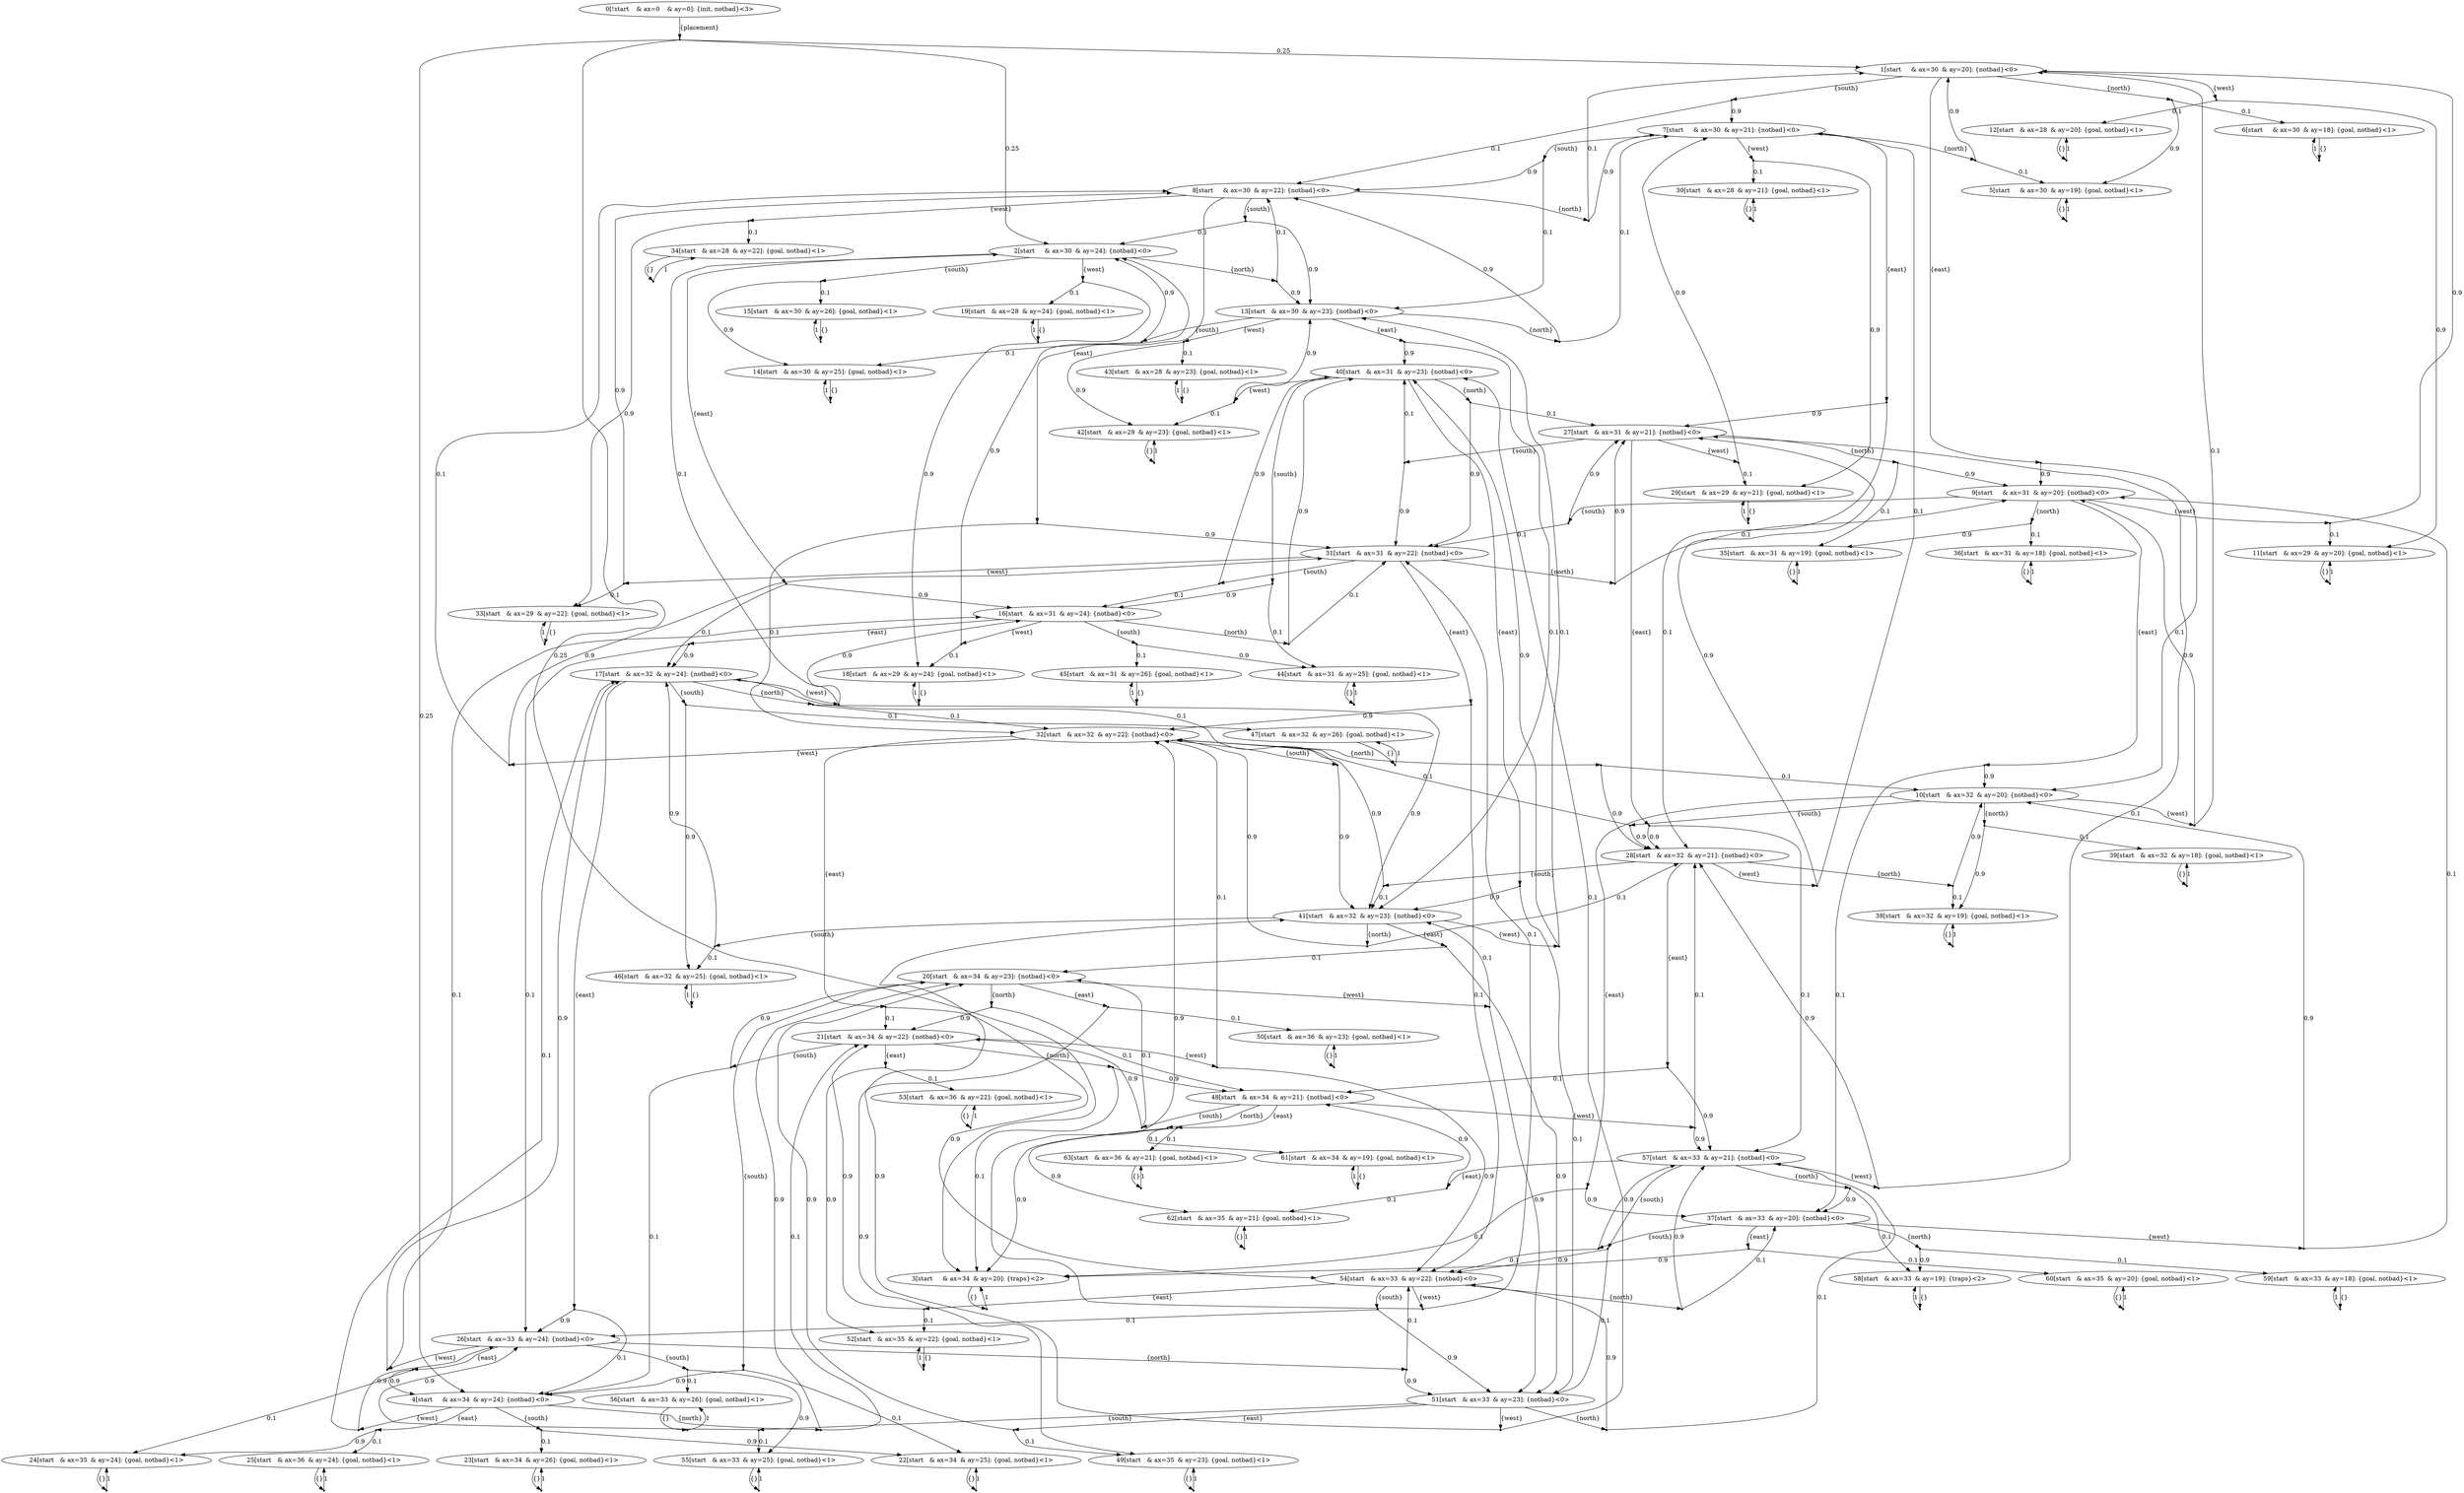 digraph model {
	0 [ label = "0[!start	& ax=0	& ay=0]: {init, notbad}<3>" ];
	1 [ label = "1[start	& ax=30	& ay=20]: {notbad}<0>" ];
	2 [ label = "2[start	& ax=30	& ay=24]: {notbad}<0>" ];
	3 [ label = "3[start	& ax=34	& ay=20]: {traps}<2>" ];
	4 [ label = "4[start	& ax=34	& ay=24]: {notbad}<0>" ];
	5 [ label = "5[start	& ax=30	& ay=19]: {goal, notbad}<1>" ];
	6 [ label = "6[start	& ax=30	& ay=18]: {goal, notbad}<1>" ];
	7 [ label = "7[start	& ax=30	& ay=21]: {notbad}<0>" ];
	8 [ label = "8[start	& ax=30	& ay=22]: {notbad}<0>" ];
	9 [ label = "9[start	& ax=31	& ay=20]: {notbad}<0>" ];
	10 [ label = "10[start	& ax=32	& ay=20]: {notbad}<0>" ];
	11 [ label = "11[start	& ax=29	& ay=20]: {goal, notbad}<1>" ];
	12 [ label = "12[start	& ax=28	& ay=20]: {goal, notbad}<1>" ];
	13 [ label = "13[start	& ax=30	& ay=23]: {notbad}<0>" ];
	14 [ label = "14[start	& ax=30	& ay=25]: {goal, notbad}<1>" ];
	15 [ label = "15[start	& ax=30	& ay=26]: {goal, notbad}<1>" ];
	16 [ label = "16[start	& ax=31	& ay=24]: {notbad}<0>" ];
	17 [ label = "17[start	& ax=32	& ay=24]: {notbad}<0>" ];
	18 [ label = "18[start	& ax=29	& ay=24]: {goal, notbad}<1>" ];
	19 [ label = "19[start	& ax=28	& ay=24]: {goal, notbad}<1>" ];
	20 [ label = "20[start	& ax=34	& ay=23]: {notbad}<0>" ];
	21 [ label = "21[start	& ax=34	& ay=22]: {notbad}<0>" ];
	22 [ label = "22[start	& ax=34	& ay=25]: {goal, notbad}<1>" ];
	23 [ label = "23[start	& ax=34	& ay=26]: {goal, notbad}<1>" ];
	24 [ label = "24[start	& ax=35	& ay=24]: {goal, notbad}<1>" ];
	25 [ label = "25[start	& ax=36	& ay=24]: {goal, notbad}<1>" ];
	26 [ label = "26[start	& ax=33	& ay=24]: {notbad}<0>" ];
	27 [ label = "27[start	& ax=31	& ay=21]: {notbad}<0>" ];
	28 [ label = "28[start	& ax=32	& ay=21]: {notbad}<0>" ];
	29 [ label = "29[start	& ax=29	& ay=21]: {goal, notbad}<1>" ];
	30 [ label = "30[start	& ax=28	& ay=21]: {goal, notbad}<1>" ];
	31 [ label = "31[start	& ax=31	& ay=22]: {notbad}<0>" ];
	32 [ label = "32[start	& ax=32	& ay=22]: {notbad}<0>" ];
	33 [ label = "33[start	& ax=29	& ay=22]: {goal, notbad}<1>" ];
	34 [ label = "34[start	& ax=28	& ay=22]: {goal, notbad}<1>" ];
	35 [ label = "35[start	& ax=31	& ay=19]: {goal, notbad}<1>" ];
	36 [ label = "36[start	& ax=31	& ay=18]: {goal, notbad}<1>" ];
	37 [ label = "37[start	& ax=33	& ay=20]: {notbad}<0>" ];
	38 [ label = "38[start	& ax=32	& ay=19]: {goal, notbad}<1>" ];
	39 [ label = "39[start	& ax=32	& ay=18]: {goal, notbad}<1>" ];
	40 [ label = "40[start	& ax=31	& ay=23]: {notbad}<0>" ];
	41 [ label = "41[start	& ax=32	& ay=23]: {notbad}<0>" ];
	42 [ label = "42[start	& ax=29	& ay=23]: {goal, notbad}<1>" ];
	43 [ label = "43[start	& ax=28	& ay=23]: {goal, notbad}<1>" ];
	44 [ label = "44[start	& ax=31	& ay=25]: {goal, notbad}<1>" ];
	45 [ label = "45[start	& ax=31	& ay=26]: {goal, notbad}<1>" ];
	46 [ label = "46[start	& ax=32	& ay=25]: {goal, notbad}<1>" ];
	47 [ label = "47[start	& ax=32	& ay=26]: {goal, notbad}<1>" ];
	48 [ label = "48[start	& ax=34	& ay=21]: {notbad}<0>" ];
	49 [ label = "49[start	& ax=35	& ay=23]: {goal, notbad}<1>" ];
	50 [ label = "50[start	& ax=36	& ay=23]: {goal, notbad}<1>" ];
	51 [ label = "51[start	& ax=33	& ay=23]: {notbad}<0>" ];
	52 [ label = "52[start	& ax=35	& ay=22]: {goal, notbad}<1>" ];
	53 [ label = "53[start	& ax=36	& ay=22]: {goal, notbad}<1>" ];
	54 [ label = "54[start	& ax=33	& ay=22]: {notbad}<0>" ];
	55 [ label = "55[start	& ax=33	& ay=25]: {goal, notbad}<1>" ];
	56 [ label = "56[start	& ax=33	& ay=26]: {goal, notbad}<1>" ];
	57 [ label = "57[start	& ax=33	& ay=21]: {notbad}<0>" ];
	58 [ label = "58[start	& ax=33	& ay=19]: {traps}<2>" ];
	59 [ label = "59[start	& ax=33	& ay=18]: {goal, notbad}<1>" ];
	60 [ label = "60[start	& ax=35	& ay=20]: {goal, notbad}<1>" ];
	61 [ label = "61[start	& ax=34	& ay=19]: {goal, notbad}<1>" ];
	62 [ label = "62[start	& ax=35	& ay=21]: {goal, notbad}<1>" ];
	63 [ label = "63[start	& ax=36	& ay=21]: {goal, notbad}<1>" ];
	"0c0" [shape = "point"];
	0 -> "0c0" [ label = "{placement}"]
;
	"0c0" -> 1 [ label= "0.25" ];
	"0c0" -> 2 [ label= "0.25" ];
	"0c0" -> 3 [ label= "0.25" ];
	"0c0" -> 4 [ label= "0.25" ];
	"1c0" [shape = "point"];
	1 -> "1c0" [ label = "{north}"]
;
	"1c0" -> 5 [ label= "0.9" ];
	"1c0" -> 6 [ label= "0.1" ];
	"1c1" [shape = "point"];
	1 -> "1c1" [ label = "{south}"]
;
	"1c1" -> 7 [ label= "0.9" ];
	"1c1" -> 8 [ label= "0.1" ];
	"1c2" [shape = "point"];
	1 -> "1c2" [ label = "{east}"]
;
	"1c2" -> 9 [ label= "0.9" ];
	"1c2" -> 10 [ label= "0.1" ];
	"1c3" [shape = "point"];
	1 -> "1c3" [ label = "{west}"]
;
	"1c3" -> 11 [ label= "0.9" ];
	"1c3" -> 12 [ label= "0.1" ];
	"2c0" [shape = "point"];
	2 -> "2c0" [ label = "{north}"]
;
	"2c0" -> 8 [ label= "0.1" ];
	"2c0" -> 13 [ label= "0.9" ];
	"2c1" [shape = "point"];
	2 -> "2c1" [ label = "{south}"]
;
	"2c1" -> 14 [ label= "0.9" ];
	"2c1" -> 15 [ label= "0.1" ];
	"2c2" [shape = "point"];
	2 -> "2c2" [ label = "{east}"]
;
	"2c2" -> 16 [ label= "0.9" ];
	"2c2" -> 17 [ label= "0.1" ];
	"2c3" [shape = "point"];
	2 -> "2c3" [ label = "{west}"]
;
	"2c3" -> 18 [ label= "0.9" ];
	"2c3" -> 19 [ label= "0.1" ];
	"3c0" [shape = "point"];
	3 -> "3c0" [ label = "{}"]
;
	"3c0" -> 3 [ label= "1" ];
	"4c0" [shape = "point"];
	4 -> "4c0" [ label = "{north}"]
;
	"4c0" -> 20 [ label= "0.9" ];
	"4c0" -> 21 [ label= "0.1" ];
	"4c1" [shape = "point"];
	4 -> "4c1" [ label = "{south}"]
;
	"4c1" -> 22 [ label= "0.9" ];
	"4c1" -> 23 [ label= "0.1" ];
	"4c2" [shape = "point"];
	4 -> "4c2" [ label = "{east}"]
;
	"4c2" -> 24 [ label= "0.9" ];
	"4c2" -> 25 [ label= "0.1" ];
	"4c3" [shape = "point"];
	4 -> "4c3" [ label = "{west}"]
;
	"4c3" -> 17 [ label= "0.1" ];
	"4c3" -> 26 [ label= "0.9" ];
	"5c0" [shape = "point"];
	5 -> "5c0" [ label = "{}"]
;
	"5c0" -> 5 [ label= "1" ];
	"6c0" [shape = "point"];
	6 -> "6c0" [ label = "{}"]
;
	"6c0" -> 6 [ label= "1" ];
	"7c0" [shape = "point"];
	7 -> "7c0" [ label = "{north}"]
;
	"7c0" -> 1 [ label= "0.9" ];
	"7c0" -> 5 [ label= "0.1" ];
	"7c1" [shape = "point"];
	7 -> "7c1" [ label = "{south}"]
;
	"7c1" -> 8 [ label= "0.9" ];
	"7c1" -> 13 [ label= "0.1" ];
	"7c2" [shape = "point"];
	7 -> "7c2" [ label = "{east}"]
;
	"7c2" -> 27 [ label= "0.9" ];
	"7c2" -> 28 [ label= "0.1" ];
	"7c3" [shape = "point"];
	7 -> "7c3" [ label = "{west}"]
;
	"7c3" -> 29 [ label= "0.9" ];
	"7c3" -> 30 [ label= "0.1" ];
	"8c0" [shape = "point"];
	8 -> "8c0" [ label = "{north}"]
;
	"8c0" -> 1 [ label= "0.1" ];
	"8c0" -> 7 [ label= "0.9" ];
	"8c1" [shape = "point"];
	8 -> "8c1" [ label = "{south}"]
;
	"8c1" -> 2 [ label= "0.1" ];
	"8c1" -> 13 [ label= "0.9" ];
	"8c2" [shape = "point"];
	8 -> "8c2" [ label = "{east}"]
;
	"8c2" -> 31 [ label= "0.9" ];
	"8c2" -> 32 [ label= "0.1" ];
	"8c3" [shape = "point"];
	8 -> "8c3" [ label = "{west}"]
;
	"8c3" -> 33 [ label= "0.9" ];
	"8c3" -> 34 [ label= "0.1" ];
	"9c0" [shape = "point"];
	9 -> "9c0" [ label = "{north}"]
;
	"9c0" -> 35 [ label= "0.9" ];
	"9c0" -> 36 [ label= "0.1" ];
	"9c1" [shape = "point"];
	9 -> "9c1" [ label = "{south}"]
;
	"9c1" -> 27 [ label= "0.9" ];
	"9c1" -> 31 [ label= "0.1" ];
	"9c2" [shape = "point"];
	9 -> "9c2" [ label = "{east}"]
;
	"9c2" -> 10 [ label= "0.9" ];
	"9c2" -> 37 [ label= "0.1" ];
	"9c3" [shape = "point"];
	9 -> "9c3" [ label = "{west}"]
;
	"9c3" -> 1 [ label= "0.9" ];
	"9c3" -> 11 [ label= "0.1" ];
	"10c0" [shape = "point"];
	10 -> "10c0" [ label = "{north}"]
;
	"10c0" -> 38 [ label= "0.9" ];
	"10c0" -> 39 [ label= "0.1" ];
	"10c1" [shape = "point"];
	10 -> "10c1" [ label = "{south}"]
;
	"10c1" -> 28 [ label= "0.9" ];
	"10c1" -> 32 [ label= "0.1" ];
	"10c2" [shape = "point"];
	10 -> "10c2" [ label = "{east}"]
;
	"10c2" -> 3 [ label= "0.1" ];
	"10c2" -> 37 [ label= "0.9" ];
	"10c3" [shape = "point"];
	10 -> "10c3" [ label = "{west}"]
;
	"10c3" -> 1 [ label= "0.1" ];
	"10c3" -> 9 [ label= "0.9" ];
	"11c0" [shape = "point"];
	11 -> "11c0" [ label = "{}"]
;
	"11c0" -> 11 [ label= "1" ];
	"12c0" [shape = "point"];
	12 -> "12c0" [ label = "{}"]
;
	"12c0" -> 12 [ label= "1" ];
	"13c0" [shape = "point"];
	13 -> "13c0" [ label = "{north}"]
;
	"13c0" -> 7 [ label= "0.1" ];
	"13c0" -> 8 [ label= "0.9" ];
	"13c1" [shape = "point"];
	13 -> "13c1" [ label = "{south}"]
;
	"13c1" -> 2 [ label= "0.9" ];
	"13c1" -> 14 [ label= "0.1" ];
	"13c2" [shape = "point"];
	13 -> "13c2" [ label = "{east}"]
;
	"13c2" -> 40 [ label= "0.9" ];
	"13c2" -> 41 [ label= "0.1" ];
	"13c3" [shape = "point"];
	13 -> "13c3" [ label = "{west}"]
;
	"13c3" -> 42 [ label= "0.9" ];
	"13c3" -> 43 [ label= "0.1" ];
	"14c0" [shape = "point"];
	14 -> "14c0" [ label = "{}"]
;
	"14c0" -> 14 [ label= "1" ];
	"15c0" [shape = "point"];
	15 -> "15c0" [ label = "{}"]
;
	"15c0" -> 15 [ label= "1" ];
	"16c0" [shape = "point"];
	16 -> "16c0" [ label = "{north}"]
;
	"16c0" -> 31 [ label= "0.1" ];
	"16c0" -> 40 [ label= "0.9" ];
	"16c1" [shape = "point"];
	16 -> "16c1" [ label = "{south}"]
;
	"16c1" -> 44 [ label= "0.9" ];
	"16c1" -> 45 [ label= "0.1" ];
	"16c2" [shape = "point"];
	16 -> "16c2" [ label = "{east}"]
;
	"16c2" -> 17 [ label= "0.9" ];
	"16c2" -> 26 [ label= "0.1" ];
	"16c3" [shape = "point"];
	16 -> "16c3" [ label = "{west}"]
;
	"16c3" -> 2 [ label= "0.9" ];
	"16c3" -> 18 [ label= "0.1" ];
	"17c0" [shape = "point"];
	17 -> "17c0" [ label = "{north}"]
;
	"17c0" -> 32 [ label= "0.1" ];
	"17c0" -> 41 [ label= "0.9" ];
	"17c1" [shape = "point"];
	17 -> "17c1" [ label = "{south}"]
;
	"17c1" -> 46 [ label= "0.9" ];
	"17c1" -> 47 [ label= "0.1" ];
	"17c2" [shape = "point"];
	17 -> "17c2" [ label = "{east}"]
;
	"17c2" -> 4 [ label= "0.1" ];
	"17c2" -> 26 [ label= "0.9" ];
	"17c3" [shape = "point"];
	17 -> "17c3" [ label = "{west}"]
;
	"17c3" -> 2 [ label= "0.1" ];
	"17c3" -> 16 [ label= "0.9" ];
	"18c0" [shape = "point"];
	18 -> "18c0" [ label = "{}"]
;
	"18c0" -> 18 [ label= "1" ];
	"19c0" [shape = "point"];
	19 -> "19c0" [ label = "{}"]
;
	"19c0" -> 19 [ label= "1" ];
	"20c0" [shape = "point"];
	20 -> "20c0" [ label = "{north}"]
;
	"20c0" -> 21 [ label= "0.9" ];
	"20c0" -> 48 [ label= "0.1" ];
	"20c1" [shape = "point"];
	20 -> "20c1" [ label = "{south}"]
;
	"20c1" -> 4 [ label= "0.9" ];
	"20c1" -> 22 [ label= "0.1" ];
	"20c2" [shape = "point"];
	20 -> "20c2" [ label = "{east}"]
;
	"20c2" -> 49 [ label= "0.9" ];
	"20c2" -> 50 [ label= "0.1" ];
	"20c3" [shape = "point"];
	20 -> "20c3" [ label = "{west}"]
;
	"20c3" -> 41 [ label= "0.1" ];
	"20c3" -> 51 [ label= "0.9" ];
	"21c0" [shape = "point"];
	21 -> "21c0" [ label = "{north}"]
;
	"21c0" -> 3 [ label= "0.1" ];
	"21c0" -> 48 [ label= "0.9" ];
	"21c1" [shape = "point"];
	21 -> "21c1" [ label = "{south}"]
;
	"21c1" -> 4 [ label= "0.1" ];
	"21c1" -> 20 [ label= "0.9" ];
	"21c2" [shape = "point"];
	21 -> "21c2" [ label = "{east}"]
;
	"21c2" -> 52 [ label= "0.9" ];
	"21c2" -> 53 [ label= "0.1" ];
	"21c3" [shape = "point"];
	21 -> "21c3" [ label = "{west}"]
;
	"21c3" -> 32 [ label= "0.1" ];
	"21c3" -> 54 [ label= "0.9" ];
	"22c0" [shape = "point"];
	22 -> "22c0" [ label = "{}"]
;
	"22c0" -> 22 [ label= "1" ];
	"23c0" [shape = "point"];
	23 -> "23c0" [ label = "{}"]
;
	"23c0" -> 23 [ label= "1" ];
	"24c0" [shape = "point"];
	24 -> "24c0" [ label = "{}"]
;
	"24c0" -> 24 [ label= "1" ];
	"25c0" [shape = "point"];
	25 -> "25c0" [ label = "{}"]
;
	"25c0" -> 25 [ label= "1" ];
	"26c0" [shape = "point"];
	26 -> "26c0" [ label = "{north}"]
;
	"26c0" -> 51 [ label= "0.9" ];
	"26c0" -> 54 [ label= "0.1" ];
	"26c1" [shape = "point"];
	26 -> "26c1" [ label = "{south}"]
;
	"26c1" -> 55 [ label= "0.9" ];
	"26c1" -> 56 [ label= "0.1" ];
	"26c2" [shape = "point"];
	26 -> "26c2" [ label = "{east}"]
;
	"26c2" -> 4 [ label= "0.9" ];
	"26c2" -> 24 [ label= "0.1" ];
	"26c3" [shape = "point"];
	26 -> "26c3" [ label = "{west}"]
;
	"26c3" -> 16 [ label= "0.1" ];
	"26c3" -> 17 [ label= "0.9" ];
	"27c0" [shape = "point"];
	27 -> "27c0" [ label = "{north}"]
;
	"27c0" -> 9 [ label= "0.9" ];
	"27c0" -> 35 [ label= "0.1" ];
	"27c1" [shape = "point"];
	27 -> "27c1" [ label = "{south}"]
;
	"27c1" -> 31 [ label= "0.9" ];
	"27c1" -> 40 [ label= "0.1" ];
	"27c2" [shape = "point"];
	27 -> "27c2" [ label = "{east}"]
;
	"27c2" -> 28 [ label= "0.9" ];
	"27c2" -> 57 [ label= "0.1" ];
	"27c3" [shape = "point"];
	27 -> "27c3" [ label = "{west}"]
;
	"27c3" -> 7 [ label= "0.9" ];
	"27c3" -> 29 [ label= "0.1" ];
	"28c0" [shape = "point"];
	28 -> "28c0" [ label = "{north}"]
;
	"28c0" -> 10 [ label= "0.9" ];
	"28c0" -> 38 [ label= "0.1" ];
	"28c1" [shape = "point"];
	28 -> "28c1" [ label = "{south}"]
;
	"28c1" -> 32 [ label= "0.9" ];
	"28c1" -> 41 [ label= "0.1" ];
	"28c2" [shape = "point"];
	28 -> "28c2" [ label = "{east}"]
;
	"28c2" -> 48 [ label= "0.1" ];
	"28c2" -> 57 [ label= "0.9" ];
	"28c3" [shape = "point"];
	28 -> "28c3" [ label = "{west}"]
;
	"28c3" -> 7 [ label= "0.1" ];
	"28c3" -> 27 [ label= "0.9" ];
	"29c0" [shape = "point"];
	29 -> "29c0" [ label = "{}"]
;
	"29c0" -> 29 [ label= "1" ];
	"30c0" [shape = "point"];
	30 -> "30c0" [ label = "{}"]
;
	"30c0" -> 30 [ label= "1" ];
	"31c0" [shape = "point"];
	31 -> "31c0" [ label = "{north}"]
;
	"31c0" -> 9 [ label= "0.1" ];
	"31c0" -> 27 [ label= "0.9" ];
	"31c1" [shape = "point"];
	31 -> "31c1" [ label = "{south}"]
;
	"31c1" -> 16 [ label= "0.1" ];
	"31c1" -> 40 [ label= "0.9" ];
	"31c2" [shape = "point"];
	31 -> "31c2" [ label = "{east}"]
;
	"31c2" -> 32 [ label= "0.9" ];
	"31c2" -> 54 [ label= "0.1" ];
	"31c3" [shape = "point"];
	31 -> "31c3" [ label = "{west}"]
;
	"31c3" -> 8 [ label= "0.9" ];
	"31c3" -> 33 [ label= "0.1" ];
	"32c0" [shape = "point"];
	32 -> "32c0" [ label = "{north}"]
;
	"32c0" -> 10 [ label= "0.1" ];
	"32c0" -> 28 [ label= "0.9" ];
	"32c1" [shape = "point"];
	32 -> "32c1" [ label = "{south}"]
;
	"32c1" -> 17 [ label= "0.1" ];
	"32c1" -> 41 [ label= "0.9" ];
	"32c2" [shape = "point"];
	32 -> "32c2" [ label = "{east}"]
;
	"32c2" -> 21 [ label= "0.1" ];
	"32c2" -> 54 [ label= "0.9" ];
	"32c3" [shape = "point"];
	32 -> "32c3" [ label = "{west}"]
;
	"32c3" -> 8 [ label= "0.1" ];
	"32c3" -> 31 [ label= "0.9" ];
	"33c0" [shape = "point"];
	33 -> "33c0" [ label = "{}"]
;
	"33c0" -> 33 [ label= "1" ];
	"34c0" [shape = "point"];
	34 -> "34c0" [ label = "{}"]
;
	"34c0" -> 34 [ label= "1" ];
	"35c0" [shape = "point"];
	35 -> "35c0" [ label = "{}"]
;
	"35c0" -> 35 [ label= "1" ];
	"36c0" [shape = "point"];
	36 -> "36c0" [ label = "{}"]
;
	"36c0" -> 36 [ label= "1" ];
	"37c0" [shape = "point"];
	37 -> "37c0" [ label = "{north}"]
;
	"37c0" -> 58 [ label= "0.9" ];
	"37c0" -> 59 [ label= "0.1" ];
	"37c1" [shape = "point"];
	37 -> "37c1" [ label = "{south}"]
;
	"37c1" -> 54 [ label= "0.1" ];
	"37c1" -> 57 [ label= "0.9" ];
	"37c2" [shape = "point"];
	37 -> "37c2" [ label = "{east}"]
;
	"37c2" -> 3 [ label= "0.9" ];
	"37c2" -> 60 [ label= "0.1" ];
	"37c3" [shape = "point"];
	37 -> "37c3" [ label = "{west}"]
;
	"37c3" -> 9 [ label= "0.1" ];
	"37c3" -> 10 [ label= "0.9" ];
	"38c0" [shape = "point"];
	38 -> "38c0" [ label = "{}"]
;
	"38c0" -> 38 [ label= "1" ];
	"39c0" [shape = "point"];
	39 -> "39c0" [ label = "{}"]
;
	"39c0" -> 39 [ label= "1" ];
	"40c0" [shape = "point"];
	40 -> "40c0" [ label = "{north}"]
;
	"40c0" -> 27 [ label= "0.1" ];
	"40c0" -> 31 [ label= "0.9" ];
	"40c1" [shape = "point"];
	40 -> "40c1" [ label = "{south}"]
;
	"40c1" -> 16 [ label= "0.9" ];
	"40c1" -> 44 [ label= "0.1" ];
	"40c2" [shape = "point"];
	40 -> "40c2" [ label = "{east}"]
;
	"40c2" -> 41 [ label= "0.9" ];
	"40c2" -> 51 [ label= "0.1" ];
	"40c3" [shape = "point"];
	40 -> "40c3" [ label = "{west}"]
;
	"40c3" -> 13 [ label= "0.9" ];
	"40c3" -> 42 [ label= "0.1" ];
	"41c0" [shape = "point"];
	41 -> "41c0" [ label = "{north}"]
;
	"41c0" -> 28 [ label= "0.1" ];
	"41c0" -> 32 [ label= "0.9" ];
	"41c1" [shape = "point"];
	41 -> "41c1" [ label = "{south}"]
;
	"41c1" -> 17 [ label= "0.9" ];
	"41c1" -> 46 [ label= "0.1" ];
	"41c2" [shape = "point"];
	41 -> "41c2" [ label = "{east}"]
;
	"41c2" -> 20 [ label= "0.1" ];
	"41c2" -> 51 [ label= "0.9" ];
	"41c3" [shape = "point"];
	41 -> "41c3" [ label = "{west}"]
;
	"41c3" -> 13 [ label= "0.1" ];
	"41c3" -> 40 [ label= "0.9" ];
	"42c0" [shape = "point"];
	42 -> "42c0" [ label = "{}"]
;
	"42c0" -> 42 [ label= "1" ];
	"43c0" [shape = "point"];
	43 -> "43c0" [ label = "{}"]
;
	"43c0" -> 43 [ label= "1" ];
	"44c0" [shape = "point"];
	44 -> "44c0" [ label = "{}"]
;
	"44c0" -> 44 [ label= "1" ];
	"45c0" [shape = "point"];
	45 -> "45c0" [ label = "{}"]
;
	"45c0" -> 45 [ label= "1" ];
	"46c0" [shape = "point"];
	46 -> "46c0" [ label = "{}"]
;
	"46c0" -> 46 [ label= "1" ];
	"47c0" [shape = "point"];
	47 -> "47c0" [ label = "{}"]
;
	"47c0" -> 47 [ label= "1" ];
	"48c0" [shape = "point"];
	48 -> "48c0" [ label = "{north}"]
;
	"48c0" -> 3 [ label= "0.9" ];
	"48c0" -> 61 [ label= "0.1" ];
	"48c1" [shape = "point"];
	48 -> "48c1" [ label = "{south}"]
;
	"48c1" -> 20 [ label= "0.1" ];
	"48c1" -> 21 [ label= "0.9" ];
	"48c2" [shape = "point"];
	48 -> "48c2" [ label = "{east}"]
;
	"48c2" -> 62 [ label= "0.9" ];
	"48c2" -> 63 [ label= "0.1" ];
	"48c3" [shape = "point"];
	48 -> "48c3" [ label = "{west}"]
;
	"48c3" -> 28 [ label= "0.1" ];
	"48c3" -> 57 [ label= "0.9" ];
	"49c0" [shape = "point"];
	49 -> "49c0" [ label = "{}"]
;
	"49c0" -> 49 [ label= "1" ];
	"50c0" [shape = "point"];
	50 -> "50c0" [ label = "{}"]
;
	"50c0" -> 50 [ label= "1" ];
	"51c0" [shape = "point"];
	51 -> "51c0" [ label = "{north}"]
;
	"51c0" -> 54 [ label= "0.9" ];
	"51c0" -> 57 [ label= "0.1" ];
	"51c1" [shape = "point"];
	51 -> "51c1" [ label = "{south}"]
;
	"51c1" -> 26 [ label= "0.9" ];
	"51c1" -> 55 [ label= "0.1" ];
	"51c2" [shape = "point"];
	51 -> "51c2" [ label = "{east}"]
;
	"51c2" -> 20 [ label= "0.9" ];
	"51c2" -> 49 [ label= "0.1" ];
	"51c3" [shape = "point"];
	51 -> "51c3" [ label = "{west}"]
;
	"51c3" -> 40 [ label= "0.1" ];
	"51c3" -> 41 [ label= "0.9" ];
	"52c0" [shape = "point"];
	52 -> "52c0" [ label = "{}"]
;
	"52c0" -> 52 [ label= "1" ];
	"53c0" [shape = "point"];
	53 -> "53c0" [ label = "{}"]
;
	"53c0" -> 53 [ label= "1" ];
	"54c0" [shape = "point"];
	54 -> "54c0" [ label = "{north}"]
;
	"54c0" -> 37 [ label= "0.1" ];
	"54c0" -> 57 [ label= "0.9" ];
	"54c1" [shape = "point"];
	54 -> "54c1" [ label = "{south}"]
;
	"54c1" -> 26 [ label= "0.1" ];
	"54c1" -> 51 [ label= "0.9" ];
	"54c2" [shape = "point"];
	54 -> "54c2" [ label = "{east}"]
;
	"54c2" -> 21 [ label= "0.9" ];
	"54c2" -> 52 [ label= "0.1" ];
	"54c3" [shape = "point"];
	54 -> "54c3" [ label = "{west}"]
;
	"54c3" -> 31 [ label= "0.1" ];
	"54c3" -> 32 [ label= "0.9" ];
	"55c0" [shape = "point"];
	55 -> "55c0" [ label = "{}"]
;
	"55c0" -> 55 [ label= "1" ];
	"56c0" [shape = "point"];
	56 -> "56c0" [ label = "{}"]
;
	"56c0" -> 56 [ label= "1" ];
	"57c0" [shape = "point"];
	57 -> "57c0" [ label = "{north}"]
;
	"57c0" -> 37 [ label= "0.9" ];
	"57c0" -> 58 [ label= "0.1" ];
	"57c1" [shape = "point"];
	57 -> "57c1" [ label = "{south}"]
;
	"57c1" -> 51 [ label= "0.1" ];
	"57c1" -> 54 [ label= "0.9" ];
	"57c2" [shape = "point"];
	57 -> "57c2" [ label = "{east}"]
;
	"57c2" -> 48 [ label= "0.9" ];
	"57c2" -> 62 [ label= "0.1" ];
	"57c3" [shape = "point"];
	57 -> "57c3" [ label = "{west}"]
;
	"57c3" -> 27 [ label= "0.1" ];
	"57c3" -> 28 [ label= "0.9" ];
	"58c0" [shape = "point"];
	58 -> "58c0" [ label = "{}"]
;
	"58c0" -> 58 [ label= "1" ];
	"59c0" [shape = "point"];
	59 -> "59c0" [ label = "{}"]
;
	"59c0" -> 59 [ label= "1" ];
	"60c0" [shape = "point"];
	60 -> "60c0" [ label = "{}"]
;
	"60c0" -> 60 [ label= "1" ];
	"61c0" [shape = "point"];
	61 -> "61c0" [ label = "{}"]
;
	"61c0" -> 61 [ label= "1" ];
	"62c0" [shape = "point"];
	62 -> "62c0" [ label = "{}"]
;
	"62c0" -> 62 [ label= "1" ];
	"63c0" [shape = "point"];
	63 -> "63c0" [ label = "{}"]
;
	"63c0" -> 63 [ label= "1" ];
}
